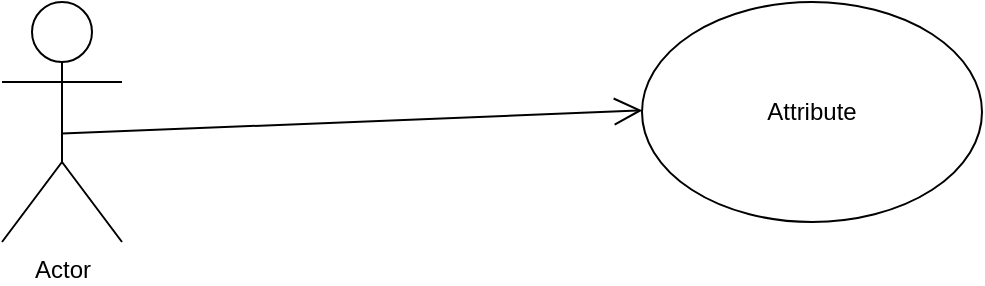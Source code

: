 <mxfile version="26.0.13">
  <diagram name="페이지-1" id="Ykycw5WlDaafAFr9dqHA">
    <mxGraphModel dx="1434" dy="1915" grid="1" gridSize="10" guides="1" tooltips="1" connect="1" arrows="1" fold="1" page="1" pageScale="1" pageWidth="827" pageHeight="1169" math="0" shadow="0">
      <root>
        <mxCell id="0" />
        <mxCell id="1" parent="0" />
        <mxCell id="fcL98fNME3IBiMXjyPMv-1" value="Actor" style="shape=umlActor;verticalLabelPosition=bottom;verticalAlign=top;html=1;" vertex="1" parent="1">
          <mxGeometry x="100" y="-500" width="60" height="120" as="geometry" />
        </mxCell>
        <mxCell id="fcL98fNME3IBiMXjyPMv-5" value="" style="endArrow=open;endFill=1;endSize=12;html=1;rounded=0;" edge="1" parent="1">
          <mxGeometry width="160" relative="1" as="geometry">
            <mxPoint x="130" y="-434.2" as="sourcePoint" />
            <mxPoint x="420.162" y="-445.806" as="targetPoint" />
          </mxGeometry>
        </mxCell>
        <mxCell id="fcL98fNME3IBiMXjyPMv-6" value="Attribute" style="ellipse;whiteSpace=wrap;html=1;align=center;" vertex="1" parent="1">
          <mxGeometry x="420" y="-500" width="170" height="110" as="geometry" />
        </mxCell>
      </root>
    </mxGraphModel>
  </diagram>
</mxfile>
